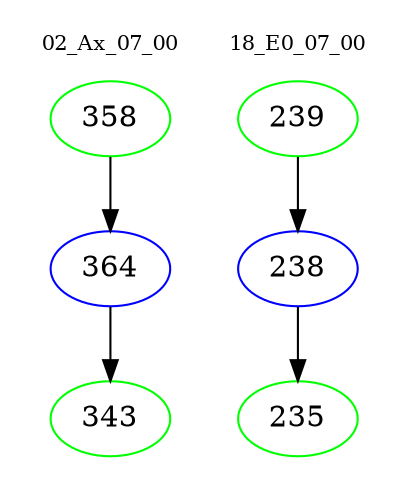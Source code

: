 digraph{
subgraph cluster_0 {
color = white
label = "02_Ax_07_00";
fontsize=10;
T0_358 [label="358", color="green"]
T0_358 -> T0_364 [color="black"]
T0_364 [label="364", color="blue"]
T0_364 -> T0_343 [color="black"]
T0_343 [label="343", color="green"]
}
subgraph cluster_1 {
color = white
label = "18_E0_07_00";
fontsize=10;
T1_239 [label="239", color="green"]
T1_239 -> T1_238 [color="black"]
T1_238 [label="238", color="blue"]
T1_238 -> T1_235 [color="black"]
T1_235 [label="235", color="green"]
}
}
